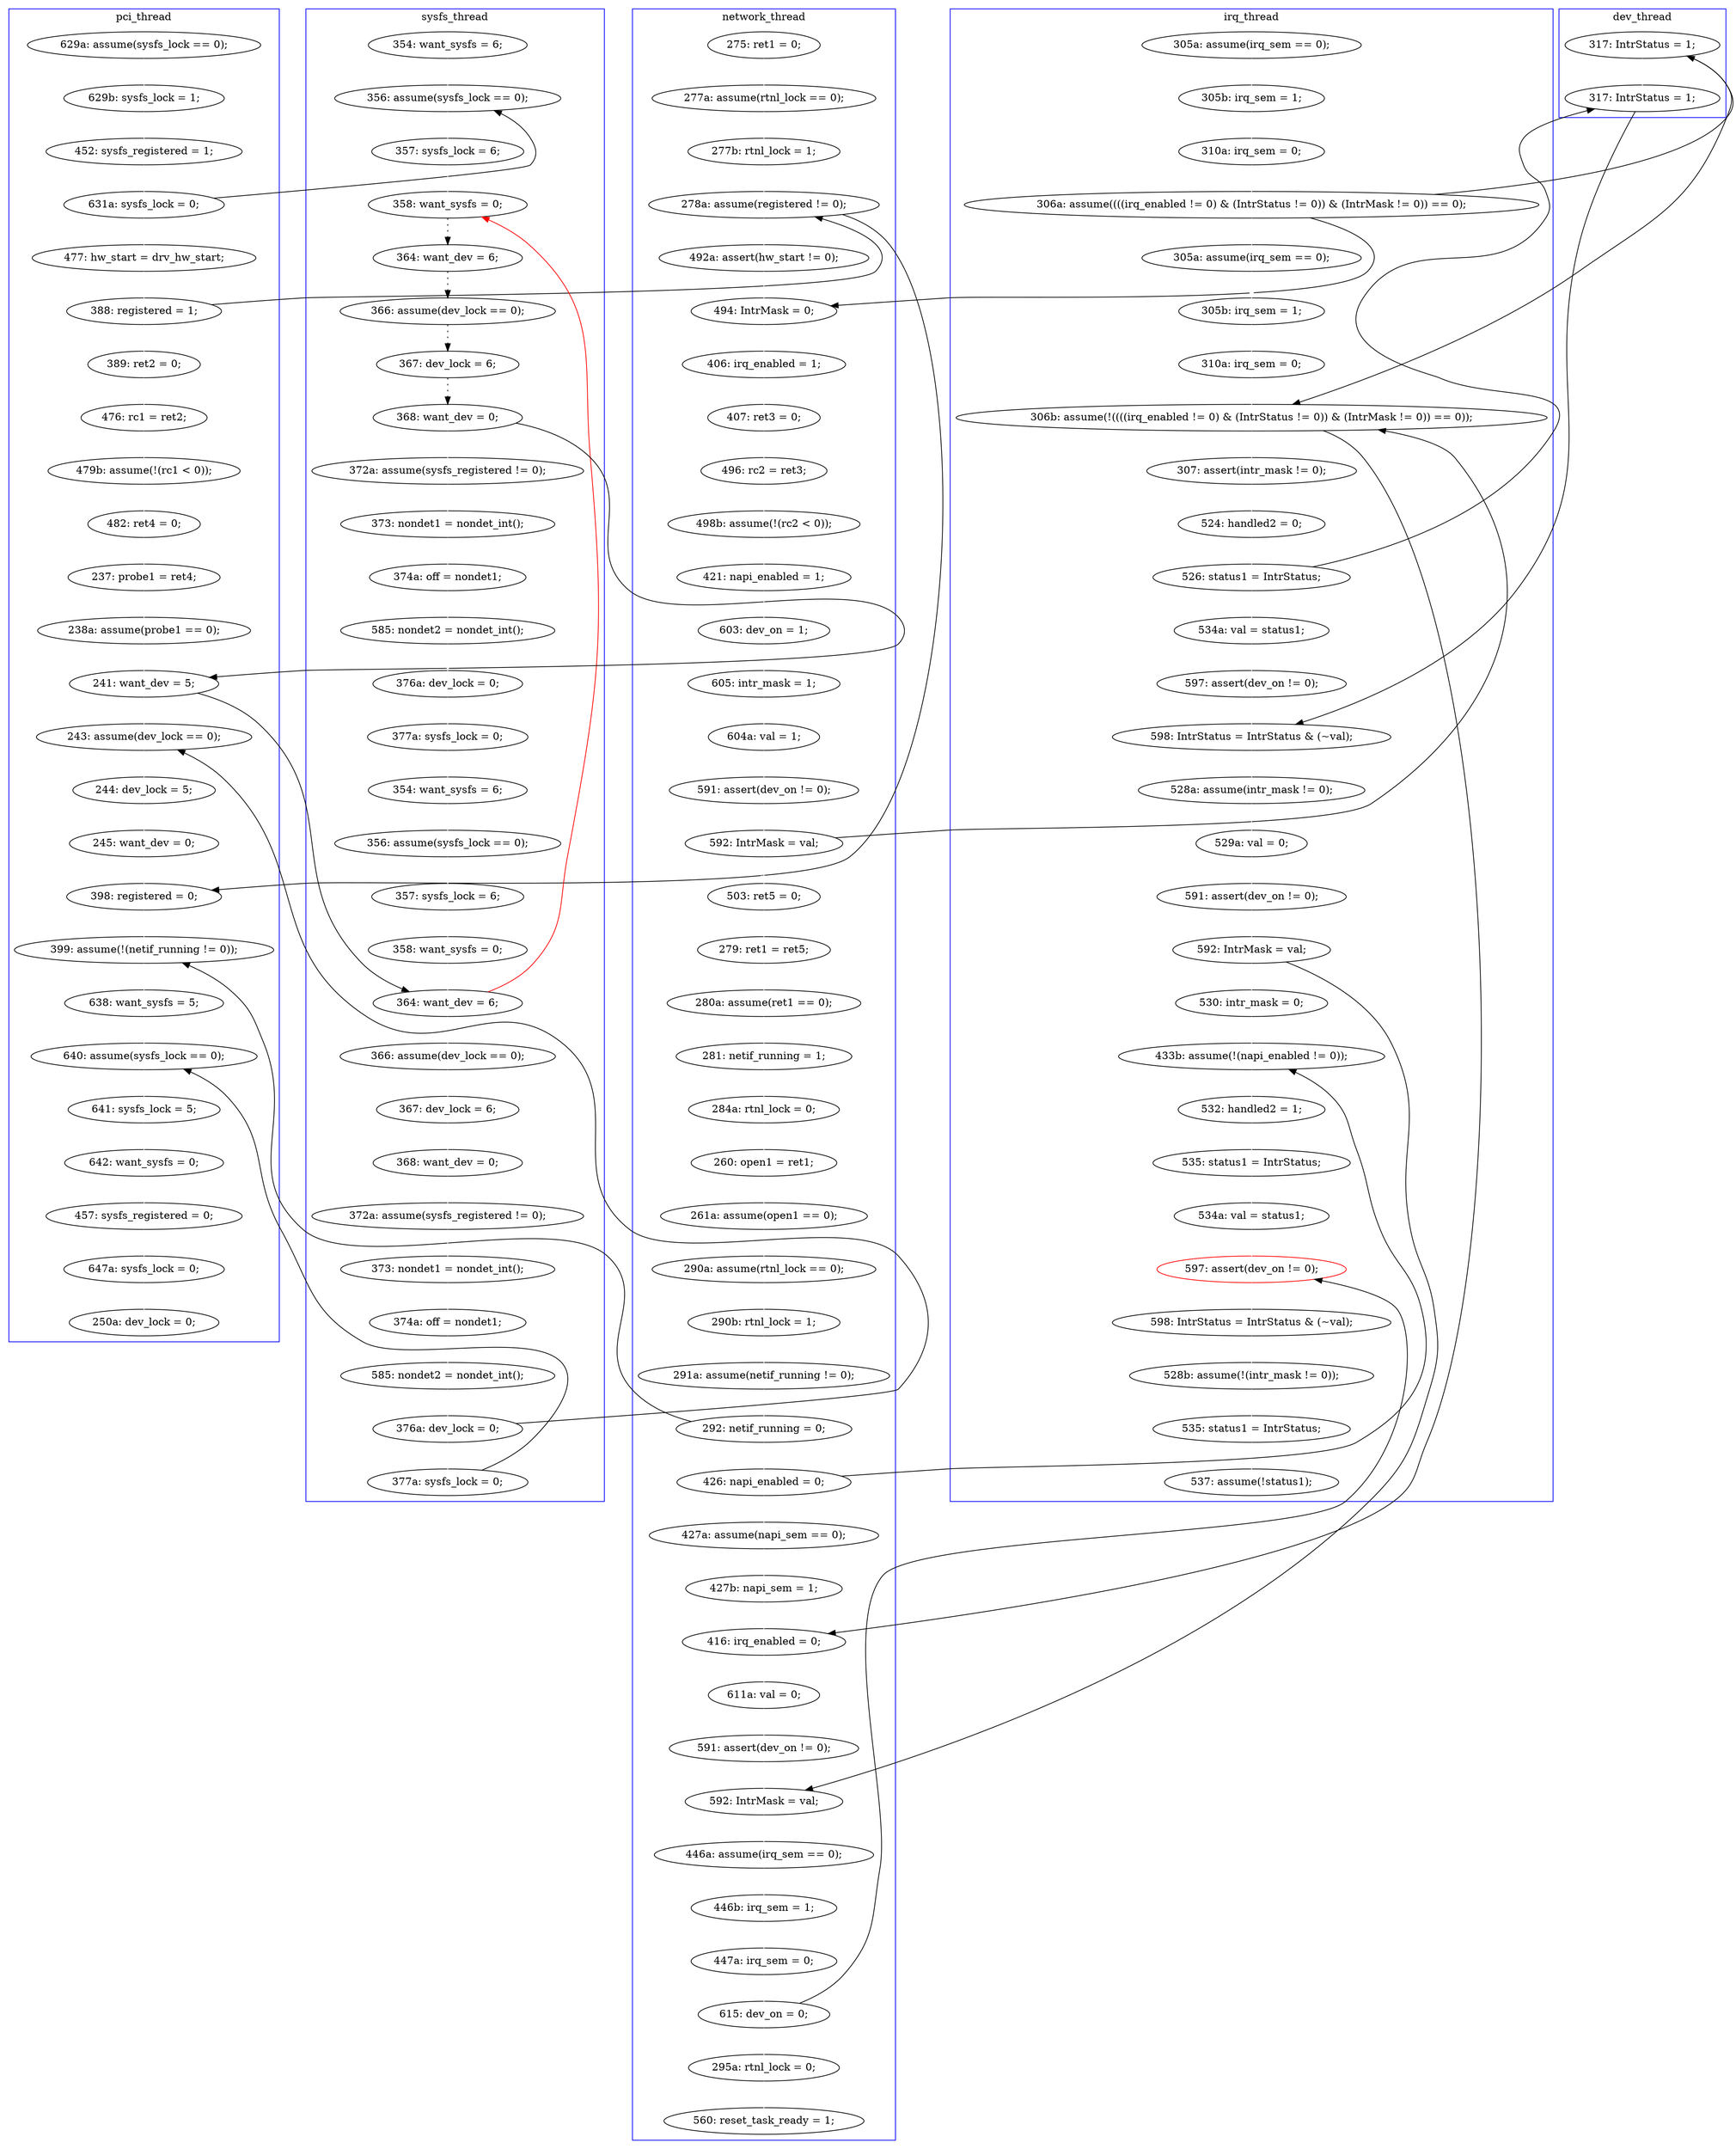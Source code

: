 digraph Counterexample {
	152 -> 154 [color = white, style = solid]
	67 -> 89 [color = black, style = solid, constraint = false]
	272 -> 289 [color = white, style = solid]
	47 -> 60 [color = white, style = solid]
	142 -> 143 [color = white, style = solid]
	209 -> 211 [color = white, style = solid]
	148 -> 154 [color = black, style = solid, constraint = false]
	127 -> 130 [color = white, style = solid]
	154 -> 155 [color = white, style = solid]
	265 -> 266 [color = white, style = solid]
	228 -> 229 [color = white, style = solid]
	133 -> 134 [color = white, style = solid]
	68 -> 70 [color = white, style = solid]
	112 -> 113 [color = white, style = solid]
	30 -> 31 [color = white, style = solid]
	120 -> 121 [color = white, style = solid]
	59 -> 69 [color = black, style = dotted]
	252 -> 253 [color = white, style = solid]
	179 -> 196 [color = white, style = solid]
	60 -> 67 [color = white, style = solid]
	33 -> 35 [color = white, style = solid]
	183 -> 196 [color = black, style = solid, constraint = false]
	176 -> 194 [color = white, style = solid]
	208 -> 209 [color = white, style = solid]
	113 -> 114 [color = white, style = solid]
	196 -> 223 [color = white, style = solid]
	31 -> 33 [color = white, style = solid]
	136 -> 137 [color = white, style = solid]
	82 -> 163 [color = white, style = solid]
	35 -> 95 [color = black, style = solid, constraint = false]
	232 -> 234 [color = white, style = solid]
	144 -> 176 [color = white, style = solid]
	175 -> 177 [color = white, style = solid]
	193 -> 241 [color = white, style = solid]
	54 -> 57 [color = white, style = solid]
	105 -> 108 [color = white, style = solid]
	100 -> 101 [color = white, style = solid]
	161 -> 169 [color = white, style = solid]
	45 -> 47 [color = white, style = solid]
	237 -> 248 [color = white, style = solid]
	245 -> 252 [color = white, style = solid]
	234 -> 235 [color = black, style = solid, constraint = false]
	35 -> 150 [color = white, style = solid]
	89 -> 248 [color = black, style = solid, constraint = false]
	177 -> 178 [color = white, style = solid]
	42 -> 45 [color = white, style = solid]
	94 -> 95 [color = white, style = solid]
	137 -> 142 [color = white, style = solid]
	165 -> 168 [color = white, style = solid]
	137 -> 249 [color = black, style = solid, constraint = false]
	207 -> 208 [color = white, style = solid]
	70 -> 73 [color = white, style = solid]
	101 -> 102 [color = white, style = solid]
	150 -> 151 [color = white, style = solid]
	263 -> 272 [color = white, style = solid]
	47 -> 57 [color = black, style = solid, constraint = false]
	199 -> 207 [color = white, style = solid]
	57 -> 58 [color = white, style = solid]
	214 -> 219 [color = white, style = solid]
	108 -> 112 [color = white, style = solid]
	169 -> 185 [color = white, style = solid]
	102 -> 105 [color = white, style = solid]
	224 -> 225 [color = white, style = solid]
	80 -> 81 [color = black, style = dotted]
	58 -> 59 [color = white, style = solid]
	76 -> 79 [color = white, style = solid]
	234 -> 258 [color = white, style = solid]
	163 -> 164 [color = white, style = solid]
	125 -> 126 [color = white, style = solid]
	289 -> 298 [color = white, style = solid]
	87 -> 89 [color = white, style = solid]
	79 -> 183 [color = white, style = solid]
	184 -> 186 [color = black, style = solid, constraint = false]
	161 -> 184 [color = black, style = solid, constraint = false]
	235 -> 236 [color = white, style = solid]
	67 -> 68 [color = white, style = solid]
	278 -> 281 [color = white, style = solid]
	168 -> 171 [color = white, style = solid]
	267 -> 278 [color = white, style = solid]
	41 -> 42 [color = white, style = solid]
	190 -> 192 [color = white, style = solid]
	160 -> 161 [color = white, style = solid]
	236 -> 237 [color = white, style = solid]
	155 -> 160 [color = white, style = solid]
	196 -> 59 [color = red, style = solid, constraint = false]
	151 -> 152 [color = white, style = solid]
	178 -> 179 [color = white, style = solid]
	248 -> 249 [color = white, style = solid]
	192 -> 193 [color = white, style = solid]
	74 -> 76 [color = white, style = solid]
	117 -> 120 [color = white, style = solid]
	154 -> 176 [color = black, style = solid, constraint = false]
	130 -> 133 [color = white, style = solid]
	82 -> 183 [color = black, style = solid, constraint = false]
	73 -> 74 [color = white, style = solid]
	194 -> 197 [color = white, style = solid]
	229 -> 232 [color = white, style = solid]
	266 -> 267 [color = white, style = solid]
	86 -> 87 [color = white, style = solid]
	143 -> 144 [color = white, style = solid]
	211 -> 261 [color = black, style = solid, constraint = false]
	117 -> 154 [color = black, style = solid, constraint = false]
	256 -> 261 [color = white, style = solid]
	193 -> 199 [color = black, style = solid, constraint = false]
	223 -> 224 [color = white, style = solid]
	281 -> 285 [color = white, style = solid]
	114 -> 116 [color = white, style = solid]
	183 -> 235 [color = white, style = solid]
	89 -> 94 [color = white, style = solid]
	148 -> 184 [color = white, style = solid]
	225 -> 227 [color = white, style = solid]
	172 -> 175 [color = white, style = solid]
	126 -> 127 [color = white, style = solid]
	134 -> 136 [color = white, style = solid]
	171 -> 172 [color = white, style = solid]
	81 -> 82 [color = black, style = dotted]
	164 -> 165 [color = white, style = solid]
	121 -> 124 [color = white, style = solid]
	189 -> 190 [color = white, style = solid]
	261 -> 263 [color = white, style = solid]
	186 -> 189 [color = white, style = solid]
	62 -> 86 [color = white, style = solid]
	35 -> 148 [color = black, style = solid, constraint = false]
	185 -> 186 [color = white, style = solid]
	258 -> 265 [color = black, style = solid, constraint = false]
	69 -> 80 [color = black, style = dotted]
	142 -> 245 [color = black, style = solid, constraint = false]
	95 -> 100 [color = white, style = solid]
	124 -> 125 [color = white, style = solid]
	262 -> 265 [color = white, style = solid]
	211 -> 214 [color = white, style = solid]
	227 -> 228 [color = white, style = solid]
	249 -> 262 [color = white, style = solid]
	197 -> 199 [color = white, style = solid]
	116 -> 117 [color = white, style = solid]
	253 -> 256 [color = white, style = solid]
	241 -> 245 [color = white, style = solid]
	subgraph cluster6 {
		label = sysfs_thread
		color = blue
		177  [label = "356: assume(sysfs_lock == 0);"]
		163  [label = "372a: assume(sysfs_registered != 0);"]
		227  [label = "372a: assume(sysfs_registered != 0);"]
		179  [label = "358: want_sysfs = 0;"]
		224  [label = "367: dev_lock = 6;"]
		80  [label = "366: assume(dev_lock == 0);"]
		171  [label = "376a: dev_lock = 0;"]
		232  [label = "585: nondet2 = nondet_int();"]
		59  [label = "358: want_sysfs = 0;"]
		223  [label = "366: assume(dev_lock == 0);"]
		234  [label = "376a: dev_lock = 0;"]
		196  [label = "364: want_dev = 6;"]
		165  [label = "374a: off = nondet1;"]
		168  [label = "585: nondet2 = nondet_int();"]
		81  [label = "367: dev_lock = 6;"]
		258  [label = "377a: sysfs_lock = 0;"]
		69  [label = "364: want_dev = 6;"]
		82  [label = "368: want_dev = 0;"]
		229  [label = "374a: off = nondet1;"]
		164  [label = "373: nondet1 = nondet_int();"]
		58  [label = "357: sysfs_lock = 6;"]
		175  [label = "354: want_sysfs = 6;"]
		228  [label = "373: nondet1 = nondet_int();"]
		172  [label = "377a: sysfs_lock = 0;"]
		54  [label = "354: want_sysfs = 6;"]
		57  [label = "356: assume(sysfs_lock == 0);"]
		225  [label = "368: want_dev = 0;"]
		178  [label = "357: sysfs_lock = 6;"]
	}
	subgraph cluster7 {
		label = dev_thread
		color = blue
		148  [label = "317: IntrStatus = 1;"]
		184  [label = "317: IntrStatus = 1;"]
	}
	subgraph cluster3 {
		label = irq_thread
		color = blue
		33  [label = "310a: irq_sem = 0;"]
		272  [label = "528b: assume(!(intr_mask != 0));"]
		193  [label = "592: IntrMask = val;"]
		256  [label = "534a: val = status1;"]
		161  [label = "526: status1 = IntrStatus;"]
		241  [label = "530: intr_mask = 0;"]
		245  [label = "433b: assume(!(napi_enabled != 0));"]
		186  [label = "598: IntrStatus = IntrStatus & (~val);"]
		298  [label = "537: assume(!status1);"]
		263  [label = "598: IntrStatus = IntrStatus & (~val);"]
		185  [label = "597: assert(dev_on != 0);"]
		155  [label = "307: assert(intr_mask != 0);"]
		289  [label = "535: status1 = IntrStatus;"]
		154  [label = "306b: assume(!((((irq_enabled != 0) & (IntrStatus != 0)) & (IntrMask != 0)) == 0));"]
		150  [label = "305a: assume(irq_sem == 0);"]
		160  [label = "524: handled2 = 0;"]
		169  [label = "534a: val = status1;"]
		152  [label = "310a: irq_sem = 0;"]
		261  [label = "597: assert(dev_on != 0);", color = red]
		252  [label = "532: handled2 = 1;"]
		151  [label = "305b: irq_sem = 1;"]
		35  [label = "306a: assume((((irq_enabled != 0) & (IntrStatus != 0)) & (IntrMask != 0)) == 0);"]
		253  [label = "535: status1 = IntrStatus;"]
		30  [label = "305a: assume(irq_sem == 0);"]
		190  [label = "529a: val = 0;"]
		31  [label = "305b: irq_sem = 1;"]
		189  [label = "528a: assume(intr_mask != 0);"]
		192  [label = "591: assert(dev_on != 0);"]
	}
	subgraph cluster1 {
		label = pci_thread
		color = blue
		67  [label = "388: registered = 1;"]
		60  [label = "477: hw_start = drv_hw_start;"]
		266  [label = "641: sysfs_lock = 5;"]
		237  [label = "245: want_dev = 0;"]
		45  [label = "452: sysfs_registered = 1;"]
		73  [label = "479b: assume(!(rc1 < 0));"]
		265  [label = "640: assume(sysfs_lock == 0);"]
		267  [label = "642: want_sysfs = 0;"]
		42  [label = "629b: sysfs_lock = 1;"]
		285  [label = "250a: dev_lock = 0;"]
		68  [label = "389: ret2 = 0;"]
		262  [label = "638: want_sysfs = 5;"]
		236  [label = "244: dev_lock = 5;"]
		235  [label = "243: assume(dev_lock == 0);"]
		281  [label = "647a: sysfs_lock = 0;"]
		278  [label = "457: sysfs_registered = 0;"]
		76  [label = "237: probe1 = ret4;"]
		70  [label = "476: rc1 = ret2;"]
		74  [label = "482: ret4 = 0;"]
		79  [label = "238a: assume(probe1 == 0);"]
		249  [label = "399: assume(!(netif_running != 0));"]
		41  [label = "629a: assume(sysfs_lock == 0);"]
		248  [label = "398: registered = 0;"]
		47  [label = "631a: sysfs_lock = 0;"]
		183  [label = "241: want_dev = 5;"]
	}
	subgraph cluster2 {
		label = network_thread
		color = blue
		116  [label = "591: assert(dev_on != 0);"]
		197  [label = "591: assert(dev_on != 0);"]
		95  [label = "494: IntrMask = 0;"]
		137  [label = "292: netif_running = 0;"]
		126  [label = "284a: rtnl_lock = 0;"]
		89  [label = "278a: assume(registered != 0);"]
		133  [label = "290a: assume(rtnl_lock == 0);"]
		214  [label = "295a: rtnl_lock = 0;"]
		114  [label = "604a: val = 1;"]
		199  [label = "592: IntrMask = val;"]
		219  [label = "560: reset_task_ready = 1;"]
		62  [label = "275: ret1 = 0;"]
		121  [label = "279: ret1 = ret5;"]
		194  [label = "611a: val = 0;"]
		208  [label = "446b: irq_sem = 1;"]
		108  [label = "421: napi_enabled = 1;"]
		125  [label = "281: netif_running = 1;"]
		105  [label = "498b: assume(!(rc2 < 0));"]
		124  [label = "280a: assume(ret1 == 0);"]
		87  [label = "277b: rtnl_lock = 1;"]
		143  [label = "427a: assume(napi_sem == 0);"]
		100  [label = "406: irq_enabled = 1;"]
		112  [label = "603: dev_on = 1;"]
		113  [label = "605: intr_mask = 1;"]
		117  [label = "592: IntrMask = val;"]
		207  [label = "446a: assume(irq_sem == 0);"]
		120  [label = "503: ret5 = 0;"]
		94  [label = "492a: assert(hw_start != 0);"]
		176  [label = "416: irq_enabled = 0;"]
		142  [label = "426: napi_enabled = 0;"]
		136  [label = "291a: assume(netif_running != 0);"]
		209  [label = "447a: irq_sem = 0;"]
		130  [label = "261a: assume(open1 == 0);"]
		134  [label = "290b: rtnl_lock = 1;"]
		127  [label = "260: open1 = ret1;"]
		101  [label = "407: ret3 = 0;"]
		211  [label = "615: dev_on = 0;"]
		102  [label = "496: rc2 = ret3;"]
		86  [label = "277a: assume(rtnl_lock == 0);"]
		144  [label = "427b: napi_sem = 1;"]
	}
}